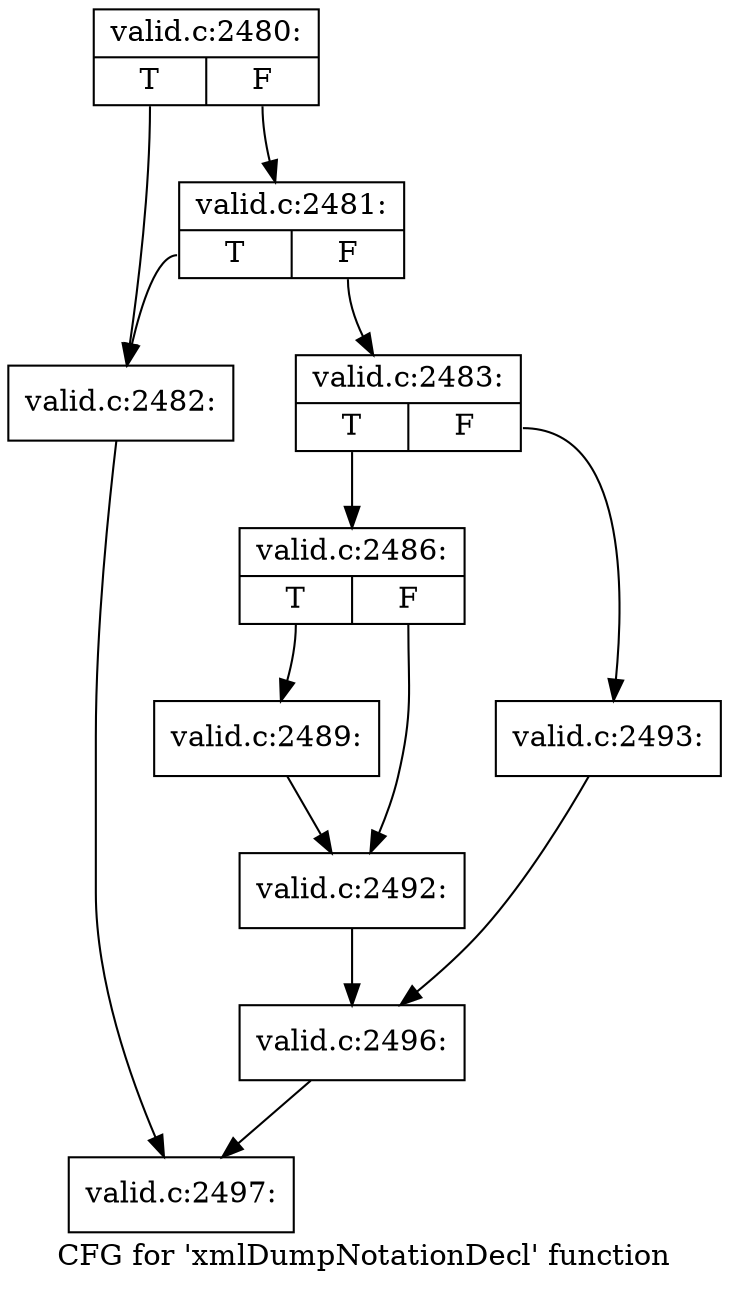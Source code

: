 digraph "CFG for 'xmlDumpNotationDecl' function" {
	label="CFG for 'xmlDumpNotationDecl' function";

	Node0x4fc17a0 [shape=record,label="{valid.c:2480:|{<s0>T|<s1>F}}"];
	Node0x4fc17a0:s0 -> Node0x4fc0c50;
	Node0x4fc17a0:s1 -> Node0x4fc0cf0;
	Node0x4fc0cf0 [shape=record,label="{valid.c:2481:|{<s0>T|<s1>F}}"];
	Node0x4fc0cf0:s0 -> Node0x4fc0c50;
	Node0x4fc0cf0:s1 -> Node0x4fc0ca0;
	Node0x4fc0c50 [shape=record,label="{valid.c:2482:}"];
	Node0x4fc0c50 -> Node0x4fb6330;
	Node0x4fc0ca0 [shape=record,label="{valid.c:2483:|{<s0>T|<s1>F}}"];
	Node0x4fc0ca0:s0 -> Node0x4f44450;
	Node0x4fc0ca0:s1 -> Node0x4f444f0;
	Node0x4f44450 [shape=record,label="{valid.c:2486:|{<s0>T|<s1>F}}"];
	Node0x4f44450:s0 -> Node0x4f44fc0;
	Node0x4f44450:s1 -> Node0x4f45010;
	Node0x4f44fc0 [shape=record,label="{valid.c:2489:}"];
	Node0x4f44fc0 -> Node0x4f45010;
	Node0x4f45010 [shape=record,label="{valid.c:2492:}"];
	Node0x4f45010 -> Node0x4f444a0;
	Node0x4f444f0 [shape=record,label="{valid.c:2493:}"];
	Node0x4f444f0 -> Node0x4f444a0;
	Node0x4f444a0 [shape=record,label="{valid.c:2496:}"];
	Node0x4f444a0 -> Node0x4fb6330;
	Node0x4fb6330 [shape=record,label="{valid.c:2497:}"];
}
